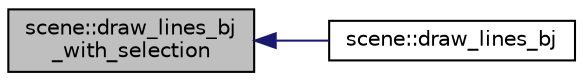 digraph "scene::draw_lines_bj_with_selection"
{
  edge [fontname="Helvetica",fontsize="10",labelfontname="Helvetica",labelfontsize="10"];
  node [fontname="Helvetica",fontsize="10",shape=record];
  rankdir="LR";
  Node108 [label="scene::draw_lines_bj\l_with_selection",height=0.2,width=0.4,color="black", fillcolor="grey75", style="filled", fontcolor="black"];
  Node108 -> Node109 [dir="back",color="midnightblue",fontsize="10",style="solid",fontname="Helvetica"];
  Node109 [label="scene::draw_lines_bj",height=0.2,width=0.4,color="black", fillcolor="white", style="filled",URL="$df/db1/classscene.html#a51de9f69f450d42fbe558663e2ef5222"];
}
